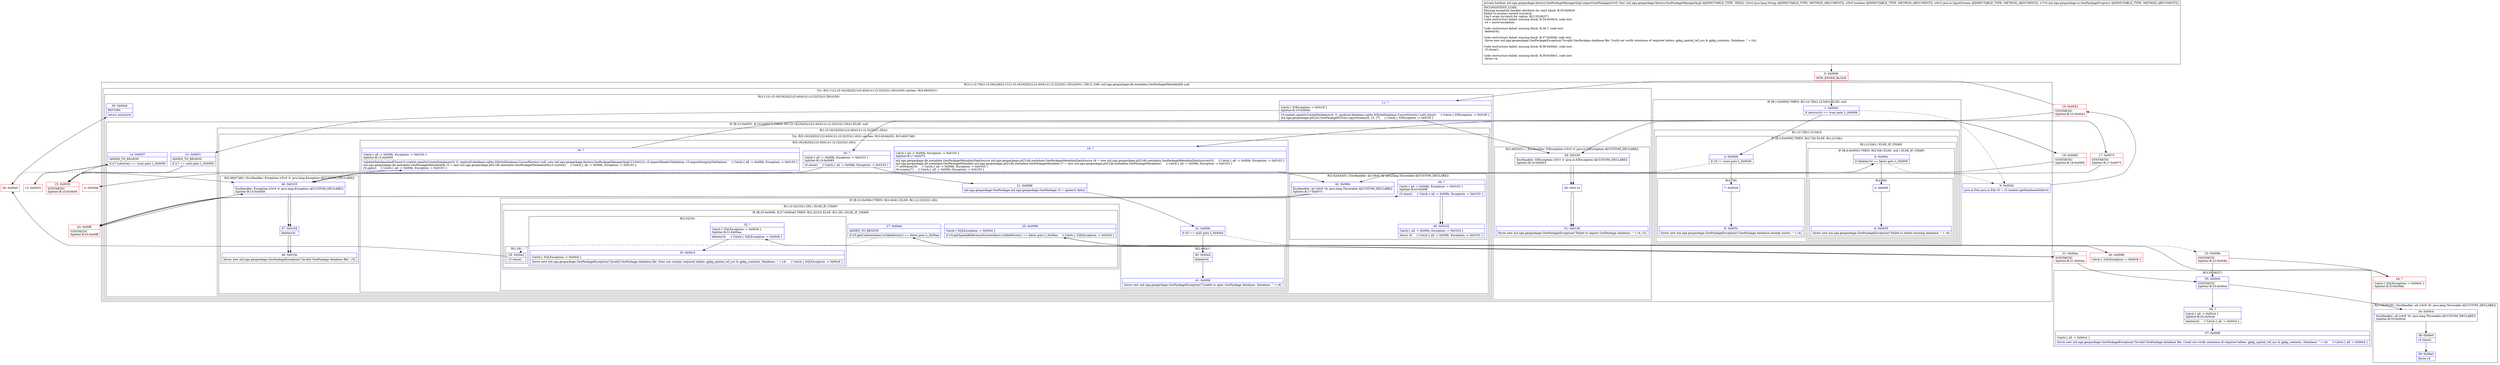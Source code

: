 digraph "CFG formil.nga.geopackage.factory.GeoPackageManagerImpl.importGeoPackage(Ljava\/lang\/String;ZLjava\/io\/InputStream;Lmil\/nga\/geopackage\/io\/GeoPackageProgress;)Z" {
subgraph cluster_Region_870784356 {
label = "R(3:(1:(2:7|8)(1:(2:5|6)))|9|(3:11|(1:(5:16|18|20|21|(2:40|41)(1:(2:32|33)(1:28))))|30)) | DECL_VAR: mil.nga.geopackage.db.metadata.GeoPackageMetadataDb null\l";
node [shape=record,color=blue];
subgraph cluster_IfRegion_228573353 {
label = "IF [B:1:0x0004] THEN: R(1:(2:7|8)(1:(2:5|6))) ELSE: null";
node [shape=record,color=blue];
Node_1 [shape=record,label="{1\:\ 0x0004|if (exists(r4) == true) goto L_0x0006\l}"];
subgraph cluster_Region_199003867 {
label = "R(1:(2:7|8)(1:(2:5|6)))";
node [shape=record,color=blue];
subgraph cluster_IfRegion_1539804333 {
label = "IF [B:2:0x0006] THEN: R(2:7|8) ELSE: R(1:(2:5|6))";
node [shape=record,color=blue];
Node_2 [shape=record,label="{2\:\ 0x0006|if (r5 != true) goto L_0x0026\l}"];
subgraph cluster_Region_1087552500 {
label = "R(2:7|8)";
node [shape=record,color=blue];
Node_7 [shape=record,label="{7\:\ 0x0026}"];
Node_8 [shape=record,label="{8\:\ 0x003c|throw new mil.nga.geopackage.GeoPackageException(\"GeoPackage database already exists: \" + r4)\l}"];
}
subgraph cluster_Region_867938767 {
label = "R(1:(2:5|6)) | ELSE_IF_CHAIN\l";
node [shape=record,color=blue];
subgraph cluster_IfRegion_1551780661 {
label = "IF [B:4:0x000c] THEN: R(2:5|6) ELSE: null | ELSE_IF_CHAIN\l";
node [shape=record,color=blue];
Node_4 [shape=record,label="{4\:\ 0x000c|if (delete(r4) == false) goto L_0x000f\l}"];
subgraph cluster_Region_993724147 {
label = "R(2:5|6)";
node [shape=record,color=blue];
Node_5 [shape=record,label="{5\:\ 0x000f}"];
Node_6 [shape=record,label="{6\:\ 0x0025|throw new mil.nga.geopackage.GeoPackageException(\"Failed to delete existing database: \" + r4)\l}"];
}
}
}
}
}
}
Node_9 [shape=record,label="{9\:\ 0x003d|java.io.File java.io.File r5 = r3.context.getDatabasePath(r4)\l}"];
subgraph cluster_TryCatchRegion_1851983739 {
label = "Try: R(3:11|(1:(5:16|18|20|21|(2:40|41)(1:(2:32|33)(1:28))))|30) catches: R(3:49|50|51)";
node [shape=record,color=blue];
subgraph cluster_Region_1758455663 {
label = "R(3:11|(1:(5:16|18|20|21|(2:40|41)(1:(2:32|33)(1:28))))|30)";
node [shape=record,color=blue];
Node_11 [shape=record,label="{11\:\ ?|Catch:\{ IOException \-\> 0x010f \}\lSplitter:B:10:0x0043\l|r3.context.openOrCreateDatabase(r4, 0, (android.database.sqlite.SQLiteDatabase.CursorFactory) null).close()     \/\/ Catch:\{ IOException \-\> 0x010f \}\lmil.nga.geopackage.p022io.GeoPackageIOUtils.copyStream(r6, r5, r7)     \/\/ Catch:\{ IOException \-\> 0x010f \}\l}"];
subgraph cluster_IfRegion_12117681 {
label = "IF [B:12:0x0051, B:14:0x0057] THEN: R(1:(5:16|18|20|21|(2:40|41)(1:(2:32|33)(1:28)))) ELSE: null";
node [shape=record,color=blue];
Node_12 [shape=record,label="{12\:\ 0x0051|ADDED_TO_REGION\l|if (r7 == null) goto L_0x0059\l}"];
Node_14 [shape=record,label="{14\:\ 0x0057|ADDED_TO_REGION\l|if (r7.isActive() == true) goto L_0x0059\l}"];
subgraph cluster_Region_774972016 {
label = "R(1:(5:16|18|20|21|(2:40|41)(1:(2:32|33)(1:28))))";
node [shape=record,color=blue];
subgraph cluster_TryCatchRegion_1298048475 {
label = "Try: R(5:16|18|20|21|(2:40|41)(1:(2:32|33)(1:28))) catches: R(3:42|44|45), R(3:46|47|48)";
node [shape=record,color=blue];
subgraph cluster_Region_1455505385 {
label = "R(5:16|18|20|21|(2:40|41)(1:(2:32|33)(1:28)))";
node [shape=record,color=blue];
Node_16 [shape=record,label="{16\:\ ?|Catch:\{ all \-\> 0x00fe, Exception \-\> 0x0103 \}\lSplitter:B:15:0x0059\l|validateDatabaseAndClose(r3.context.openOrCreateDatabase(r4, 0, (android.database.sqlite.SQLiteDatabase.CursorFactory) null, new mil.nga.geopackage.factory.GeoPackageManagerImpl.C13441()), r3.importHeaderValidation, r3.importIntegrityValidation)     \/\/ Catch:\{ all \-\> 0x00fe, Exception \-\> 0x0103 \}\lmil.nga.geopackage.db.metadata.GeoPackageMetadataDb r5 = new mil.nga.geopackage.p021db.metadata.GeoPackageMetadataDb(r3.context)     \/\/ Catch:\{ all \-\> 0x00fe, Exception \-\> 0x0103 \}\lr5.open()     \/\/ Catch:\{ all \-\> 0x00fe, Exception \-\> 0x0103 \}\l}"];
Node_18 [shape=record,label="{18\:\ ?|Catch:\{ all \-\> 0x00fe, Exception \-\> 0x0103 \}\lSplitter:B:17:0x0075\l|mil.nga.geopackage.db.metadata.GeoPackageMetadataDataSource mil.nga.geopackage.p021db.metadata.GeoPackageMetadataDataSource r6 = new mil.nga.geopackage.p021db.metadata.GeoPackageMetadataDataSource(r5)     \/\/ Catch:\{ all \-\> 0x00fe, Exception \-\> 0x0103 \}\lmil.nga.geopackage.db.metadata.GeoPackageMetadata mil.nga.geopackage.p021db.metadata.GeoPackageMetadata r7 = new mil.nga.geopackage.p021db.metadata.GeoPackageMetadata()     \/\/ Catch:\{ all \-\> 0x00fe, Exception \-\> 0x0103 \}\lr7.setName(r4)     \/\/ Catch:\{ all \-\> 0x00fe, Exception \-\> 0x0103 \}\lr6.create(r7)     \/\/ Catch:\{ all \-\> 0x00fe, Exception \-\> 0x0103 \}\l}"];
Node_20 [shape=record,label="{20\:\ ?|Catch:\{ all \-\> 0x00fe, Exception \-\> 0x0103 \}\lSplitter:B:19:0x0085\l|r5.close()     \/\/ Catch:\{ all \-\> 0x00fe, Exception \-\> 0x0103 \}\l}"];
Node_21 [shape=record,label="{21\:\ 0x0088|mil.nga.geopackage.GeoPackage mil.nga.geopackage.GeoPackage r5 = open(r4, false)\l}"];
subgraph cluster_IfRegion_1819697706 {
label = "IF [B:22:0x008c] THEN: R(2:40|41) ELSE: R(1:(2:32|33)(1:28))";
node [shape=record,color=blue];
Node_22 [shape=record,label="{22\:\ 0x008c|if (r5 == null) goto L_0x00e4\l}"];
subgraph cluster_Region_1005599700 {
label = "R(2:40|41)";
node [shape=record,color=blue];
Node_40 [shape=record,label="{40\:\ 0x00e4|delete(r4)\l}"];
Node_41 [shape=record,label="{41\:\ 0x00fd|throw new mil.nga.geopackage.GeoPackageException(\"Unable to open GeoPackage database. Database: \" + r4)\l}"];
}
subgraph cluster_Region_2092621685 {
label = "R(1:(2:32|33)(1:28)) | ELSE_IF_CHAIN\l";
node [shape=record,color=blue];
subgraph cluster_IfRegion_2064979028 {
label = "IF [B:25:0x0096, B:27:0x00a0] THEN: R(2:32|33) ELSE: R(1:28) | ELSE_IF_CHAIN\l";
node [shape=record,color=blue];
Node_25 [shape=record,label="{25\:\ 0x0096|Catch:\{ SQLException \-\> 0x00c6 \}\l|if (r5.getSpatialReferenceSystemDao().isTableExists() == false) goto L_0x00aa     \/\/ Catch:\{ SQLException \-\> 0x00c6 \}\l}"];
Node_27 [shape=record,label="{27\:\ 0x00a0|ADDED_TO_REGION\l|if (r5.getContentsDao().isTableExists() == false) goto L_0x00aa\l}"];
subgraph cluster_Region_1539260464 {
label = "R(2:32|33)";
node [shape=record,color=blue];
Node_32 [shape=record,label="{32\:\ ?|Catch:\{ SQLException \-\> 0x00c6 \}\lSplitter:B:31:0x00aa\l|delete(r4)     \/\/ Catch:\{ SQLException \-\> 0x00c6 \}\l}"];
Node_33 [shape=record,label="{33\:\ 0x00c3|Catch:\{ SQLException \-\> 0x00c6 \}\l|throw new mil.nga.geopackage.GeoPackageException(\"Invalid GeoPackage database file. Does not contain required tables: gpkg_spatial_ref_sys & gpkg_contents, Database: \" + r4)     \/\/ Catch:\{ SQLException \-\> 0x00c6 \}\l}"];
}
subgraph cluster_Region_619991720 {
label = "R(1:28)";
node [shape=record,color=blue];
Node_28 [shape=record,label="{28\:\ 0x00a2|r5.close()\l}"];
}
}
}
}
}
subgraph cluster_Region_1743871885 {
label = "R(3:42|44|45) | ExcHandler: all (r6v6 'th' java.lang.Throwable A[CUSTOM_DECLARE])\l";
node [shape=record,color=blue];
Node_42 [shape=record,label="{42\:\ 0x00fe|ExcHandler: all (r6v6 'th' java.lang.Throwable A[CUSTOM_DECLARE])\lSplitter:B:17:0x0075\l}"];
Node_44 [shape=record,label="{44\:\ ?|Catch:\{ all \-\> 0x00fe, Exception \-\> 0x0103 \}\lSplitter:B:43:0x00ff\l|r5.close()     \/\/ Catch:\{ all \-\> 0x00fe, Exception \-\> 0x0103 \}\l}"];
Node_45 [shape=record,label="{45\:\ 0x0102|Catch:\{ all \-\> 0x00fe, Exception \-\> 0x0103 \}\l|throw r6     \/\/ Catch:\{ all \-\> 0x00fe, Exception \-\> 0x0103 \}\l}"];
}
subgraph cluster_Region_1677154017 {
label = "R(3:46|47|48) | ExcHandler: Exception (r5v4 'e' java.lang.Exception A[CUSTOM_DECLARE])\l";
node [shape=record,color=blue];
Node_46 [shape=record,label="{46\:\ 0x0103|ExcHandler: Exception (r5v4 'e' java.lang.Exception A[CUSTOM_DECLARE])\lSplitter:B:15:0x0059\l}"];
Node_47 [shape=record,label="{47\:\ 0x0104|delete(r4)\l}"];
Node_48 [shape=record,label="{48\:\ 0x010e|throw new mil.nga.geopackage.GeoPackageException(\"Invalid GeoPackage database file\", r5)\l}"];
}
}
}
}
Node_30 [shape=record,label="{30\:\ 0x00a9|RETURN\l|return exists(r4)\l}"];
}
subgraph cluster_Region_1499725776 {
label = "R(3:49|50|51) | ExcHandler: IOException (r5v3 'e' java.io.IOException A[CUSTOM_DECLARE])\l";
node [shape=record,color=blue];
Node_49 [shape=record,label="{49\:\ 0x010f|ExcHandler: IOException (r5v3 'e' java.io.IOException A[CUSTOM_DECLARE])\lSplitter:B:10:0x0043\l}"];
Node_50 [shape=record,label="{50\:\ 0x0110}"];
Node_51 [shape=record,label="{51\:\ 0x0126|throw new mil.nga.geopackage.GeoPackageException(\"Failed to import GeoPackage database: \" + r4, r5)\l}"];
}
}
}
subgraph cluster_Region_1499725776 {
label = "R(3:49|50|51) | ExcHandler: IOException (r5v3 'e' java.io.IOException A[CUSTOM_DECLARE])\l";
node [shape=record,color=blue];
Node_49 [shape=record,label="{49\:\ 0x010f|ExcHandler: IOException (r5v3 'e' java.io.IOException A[CUSTOM_DECLARE])\lSplitter:B:10:0x0043\l}"];
Node_50 [shape=record,label="{50\:\ 0x0110}"];
Node_51 [shape=record,label="{51\:\ 0x0126|throw new mil.nga.geopackage.GeoPackageException(\"Failed to import GeoPackage database: \" + r4, r5)\l}"];
}
subgraph cluster_Region_1677154017 {
label = "R(3:46|47|48) | ExcHandler: Exception (r5v4 'e' java.lang.Exception A[CUSTOM_DECLARE])\l";
node [shape=record,color=blue];
Node_46 [shape=record,label="{46\:\ 0x0103|ExcHandler: Exception (r5v4 'e' java.lang.Exception A[CUSTOM_DECLARE])\lSplitter:B:15:0x0059\l}"];
Node_47 [shape=record,label="{47\:\ 0x0104|delete(r4)\l}"];
Node_48 [shape=record,label="{48\:\ 0x010e|throw new mil.nga.geopackage.GeoPackageException(\"Invalid GeoPackage database file\", r5)\l}"];
}
subgraph cluster_Region_1743871885 {
label = "R(3:42|44|45) | ExcHandler: all (r6v6 'th' java.lang.Throwable A[CUSTOM_DECLARE])\l";
node [shape=record,color=blue];
Node_42 [shape=record,label="{42\:\ 0x00fe|ExcHandler: all (r6v6 'th' java.lang.Throwable A[CUSTOM_DECLARE])\lSplitter:B:17:0x0075\l}"];
Node_44 [shape=record,label="{44\:\ ?|Catch:\{ all \-\> 0x00fe, Exception \-\> 0x0103 \}\lSplitter:B:43:0x00ff\l|r5.close()     \/\/ Catch:\{ all \-\> 0x00fe, Exception \-\> 0x0103 \}\l}"];
Node_45 [shape=record,label="{45\:\ 0x0102|Catch:\{ all \-\> 0x00fe, Exception \-\> 0x0103 \}\l|throw r6     \/\/ Catch:\{ all \-\> 0x00fe, Exception \-\> 0x0103 \}\l}"];
}
subgraph cluster_Region_1929954046 {
label = "R(3:35|36|37)";
node [shape=record,color=blue];
Node_35 [shape=record,label="{35\:\ 0x00c6|SYNTHETIC\lSplitter:B:35:0x00c6\l}"];
Node_36 [shape=record,label="{36\:\ ?|Catch:\{ all \-\> 0x00c4 \}\lSplitter:B:35:0x00c6\l|delete(r4)     \/\/ Catch:\{ all \-\> 0x00c4 \}\l}"];
Node_37 [shape=record,label="{37\:\ 0x00df|Catch:\{ all \-\> 0x00c4 \}\l|throw new mil.nga.geopackage.GeoPackageException(\"Invalid GeoPackage database file. Could not verify existence of required tables: gpkg_spatial_ref_sys & gpkg_contents, Database: \" + r4)     \/\/ Catch:\{ all \-\> 0x00c4 \}\l}"];
}
subgraph cluster_Region_1385673327 {
label = "R(3:34|38|39) | ExcHandler: all (r4v6 'th' java.lang.Throwable A[CUSTOM_DECLARE])\l";
node [shape=record,color=blue];
Node_34 [shape=record,label="{34\:\ 0x00c4|ExcHandler: all (r4v6 'th' java.lang.Throwable A[CUSTOM_DECLARE])\lSplitter:B:35:0x00c6\l}"];
Node_38 [shape=record,label="{38\:\ 0x00e0|r5.close()\l}"];
Node_39 [shape=record,label="{39\:\ 0x00e3|throw r4\l}"];
}
Node_0 [shape=record,color=red,label="{0\:\ 0x0000|MTH_ENTER_BLOCK\l}"];
Node_3 [shape=record,color=red,label="{3\:\ 0x0008}"];
Node_10 [shape=record,color=red,label="{10\:\ 0x0043|SYNTHETIC\lSplitter:B:10:0x0043\l}"];
Node_13 [shape=record,color=red,label="{13\:\ 0x0053}"];
Node_15 [shape=record,color=red,label="{15\:\ 0x0059|SYNTHETIC\lSplitter:B:15:0x0059\l}"];
Node_17 [shape=record,color=red,label="{17\:\ 0x0075|SYNTHETIC\lSplitter:B:17:0x0075\l}"];
Node_19 [shape=record,color=red,label="{19\:\ 0x0085|SYNTHETIC\lSplitter:B:19:0x0085\l}"];
Node_23 [shape=record,color=red,label="{23\:\ 0x008e|SYNTHETIC\lSplitter:B:23:0x008e\l}"];
Node_24 [shape=record,color=red,label="{24\:\ ?|Catch:\{ SQLException \-\> 0x00c6 \}\lSplitter:B:23:0x008e\l}"];
Node_26 [shape=record,color=red,label="{26\:\ 0x0098|Catch:\{ SQLException \-\> 0x00c6 \}\l}"];
Node_29 [shape=record,color=red,label="{29\:\ 0x00a5}"];
Node_31 [shape=record,color=red,label="{31\:\ 0x00aa|SYNTHETIC\lSplitter:B:31:0x00aa\l}"];
Node_43 [shape=record,color=red,label="{43\:\ 0x00ff|SYNTHETIC\lSplitter:B:43:0x00ff\l}"];
MethodNode[shape=record,label="{private boolean mil.nga.geopackage.factory.GeoPackageManagerImpl.importGeoPackage((r3v0 'this' mil.nga.geopackage.factory.GeoPackageManagerImpl A[IMMUTABLE_TYPE, THIS]), (r4v0 java.lang.String A[IMMUTABLE_TYPE, METHOD_ARGUMENT]), (r5v0 boolean A[IMMUTABLE_TYPE, METHOD_ARGUMENT]), (r6v0 java.io.InputStream A[IMMUTABLE_TYPE, METHOD_ARGUMENT]), (r7v0 mil.nga.geopackage.io.GeoPackageProgress A[IMMUTABLE_TYPE, METHOD_ARGUMENT]))  | INCONSISTENT_CODE\lMissing exception handler attribute for start block: B:35:0x00c6\lFailed to process nested try\/catch\lCan't wrap try\/catch for region: R(3:35\|36\|37)\lCode restructure failed: missing block: B:34:0x00c4, code lost:\l    r4 = move\-exception;\l\lCode restructure failed: missing block: B:36:?, code lost:\l    delete(r4);\l\lCode restructure failed: missing block: B:37:0x00df, code lost:\l    throw new mil.nga.geopackage.GeoPackageException(\"Invalid GeoPackage database file. Could not verify existence of required tables: gpkg_spatial_ref_sys & gpkg_contents, Database: \" + r4);\l\lCode restructure failed: missing block: B:38:0x00e0, code lost:\l    r5.close();\l\lCode restructure failed: missing block: B:39:0x00e3, code lost:\l    throw r4;\l\l}"];
MethodNode -> Node_0;
Node_1 -> Node_2;
Node_1 -> Node_9[style=dashed];
Node_2 -> Node_3[style=dashed];
Node_2 -> Node_7;
Node_7 -> Node_8;
Node_4 -> Node_5;
Node_4 -> Node_9[style=dashed];
Node_5 -> Node_6;
Node_9 -> Node_10;
Node_11 -> Node_12;
Node_11 -> Node_49;
Node_12 -> Node_13[style=dashed];
Node_12 -> Node_15;
Node_14 -> Node_15;
Node_14 -> Node_29[style=dashed];
Node_16 -> Node_17;
Node_16 -> Node_46;
Node_18 -> Node_19;
Node_18 -> Node_42;
Node_20 -> Node_21;
Node_20 -> Node_46;
Node_21 -> Node_22;
Node_22 -> Node_23[style=dashed];
Node_22 -> Node_40;
Node_40 -> Node_41;
Node_25 -> Node_26[style=dashed];
Node_25 -> Node_31;
Node_27 -> Node_28[style=dashed];
Node_27 -> Node_31;
Node_32 -> Node_33;
Node_28 -> Node_29;
Node_42 -> Node_43;
Node_44 -> Node_45;
Node_46 -> Node_47;
Node_47 -> Node_48;
Node_49 -> Node_50;
Node_50 -> Node_51;
Node_49 -> Node_50;
Node_50 -> Node_51;
Node_46 -> Node_47;
Node_47 -> Node_48;
Node_42 -> Node_43;
Node_44 -> Node_45;
Node_35 -> Node_36;
Node_35 -> Node_34;
Node_36 -> Node_37;
Node_34 -> Node_38;
Node_38 -> Node_39;
Node_0 -> Node_1;
Node_3 -> Node_4;
Node_10 -> Node_11;
Node_10 -> Node_49;
Node_13 -> Node_14;
Node_15 -> Node_16;
Node_15 -> Node_46;
Node_17 -> Node_18;
Node_17 -> Node_42;
Node_19 -> Node_20;
Node_19 -> Node_46;
Node_23 -> Node_24;
Node_23 -> Node_35;
Node_24 -> Node_25;
Node_26 -> Node_27;
Node_29 -> Node_30;
Node_31 -> Node_32;
Node_31 -> Node_35;
Node_43 -> Node_44;
Node_43 -> Node_46;
}

